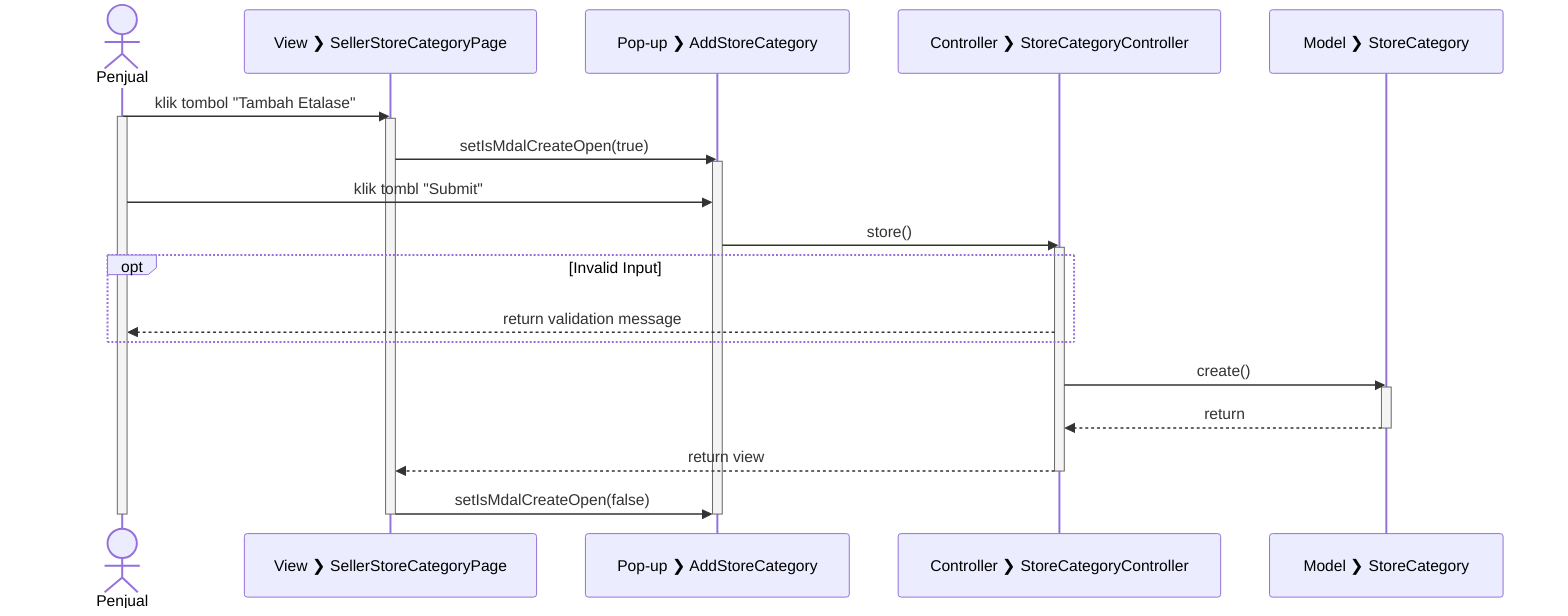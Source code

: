 sequenceDiagram
  actor Penjual
  participant V_SCP as View #10095; SellerStoreCategoryPage
  participant P_ASC as Pop-up #10095; AddStoreCategory
  participant C_SC as Controller #10095; StoreCategoryController
  participant M_SC as Model #10095; StoreCategory

  Penjual->>V_SCP: klik tombol "Tambah Etalase"
  
  activate Penjual

  activate V_SCP

  V_SCP->>P_ASC: setIsMdalCreateOpen(true)

  activate P_ASC

  Penjual->>P_ASC: klik tombl "Submit"
  P_ASC->>C_SC: store()

  activate C_SC

  opt Invalid Input
    C_SC-->>Penjual: return validation message
  end

  C_SC->>M_SC: create()
  
  activate M_SC
  
  M_SC-->>C_SC: return

  deactivate M_SC

  C_SC-->>V_SCP: return view

  deactivate C_SC
  
  V_SCP->>P_ASC: setIsMdalCreateOpen(false)

  deactivate P_ASC
  deactivate V_SCP
  
  deactivate Penjual